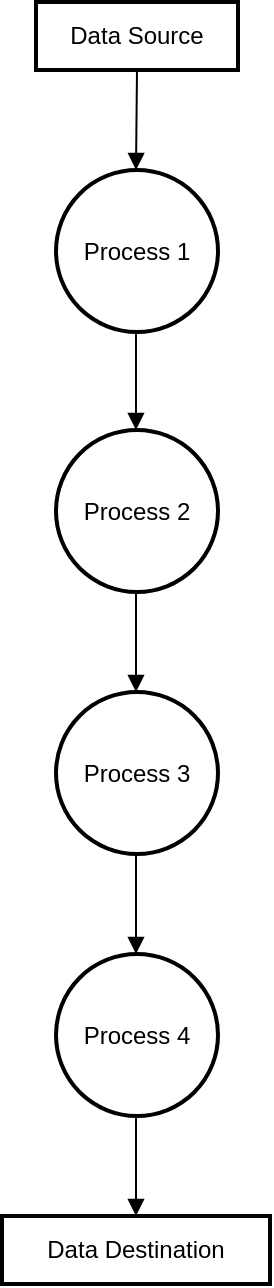 <mxfile version="24.6.4" type="github">
  <diagram name="Page-1" id="NwYl4txxbNykaRcKQ9H3">
    <mxGraphModel>
      <root>
        <mxCell id="0" />
        <mxCell id="1" parent="0" />
        <mxCell id="2" value="Data Source" style="whiteSpace=wrap;strokeWidth=2;" vertex="1" parent="1">
          <mxGeometry x="17" width="101" height="34" as="geometry" />
        </mxCell>
        <mxCell id="3" value="Process 1" style="ellipse;aspect=fixed;strokeWidth=2;whiteSpace=wrap;" vertex="1" parent="1">
          <mxGeometry x="27" y="84" width="81" height="81" as="geometry" />
        </mxCell>
        <mxCell id="4" value="Process 2" style="ellipse;aspect=fixed;strokeWidth=2;whiteSpace=wrap;" vertex="1" parent="1">
          <mxGeometry x="27" y="214" width="81" height="81" as="geometry" />
        </mxCell>
        <mxCell id="5" value="Process 3" style="ellipse;aspect=fixed;strokeWidth=2;whiteSpace=wrap;" vertex="1" parent="1">
          <mxGeometry x="27" y="345" width="81" height="81" as="geometry" />
        </mxCell>
        <mxCell id="6" value="Process 4" style="ellipse;aspect=fixed;strokeWidth=2;whiteSpace=wrap;" vertex="1" parent="1">
          <mxGeometry x="27" y="476" width="81" height="81" as="geometry" />
        </mxCell>
        <mxCell id="7" value="Data Destination" style="whiteSpace=wrap;strokeWidth=2;" vertex="1" parent="1">
          <mxGeometry y="607" width="134" height="34" as="geometry" />
        </mxCell>
        <mxCell id="8" value="" style="curved=1;startArrow=none;endArrow=block;exitX=0.5;exitY=0.99;entryX=0.49;entryY=0;" edge="1" parent="1" source="2" target="3">
          <mxGeometry relative="1" as="geometry">
            <Array as="points" />
          </mxGeometry>
        </mxCell>
        <mxCell id="9" value="" style="curved=1;startArrow=none;endArrow=block;exitX=0.49;exitY=0.99;entryX=0.49;entryY=0.01;" edge="1" parent="1" source="3" target="4">
          <mxGeometry relative="1" as="geometry">
            <Array as="points" />
          </mxGeometry>
        </mxCell>
        <mxCell id="10" value="" style="curved=1;startArrow=none;endArrow=block;exitX=0.49;exitY=1;entryX=0.49;entryY=0;" edge="1" parent="1" source="4" target="5">
          <mxGeometry relative="1" as="geometry">
            <Array as="points" />
          </mxGeometry>
        </mxCell>
        <mxCell id="11" value="" style="curved=1;startArrow=none;endArrow=block;exitX=0.49;exitY=1;entryX=0.49;entryY=0;" edge="1" parent="1" source="5" target="6">
          <mxGeometry relative="1" as="geometry">
            <Array as="points" />
          </mxGeometry>
        </mxCell>
        <mxCell id="12" value="" style="curved=1;startArrow=none;endArrow=block;exitX=0.49;exitY=1;entryX=0.5;entryY=0;" edge="1" parent="1" source="6" target="7">
          <mxGeometry relative="1" as="geometry">
            <Array as="points" />
          </mxGeometry>
        </mxCell>
      </root>
    </mxGraphModel>
  </diagram>
</mxfile>
